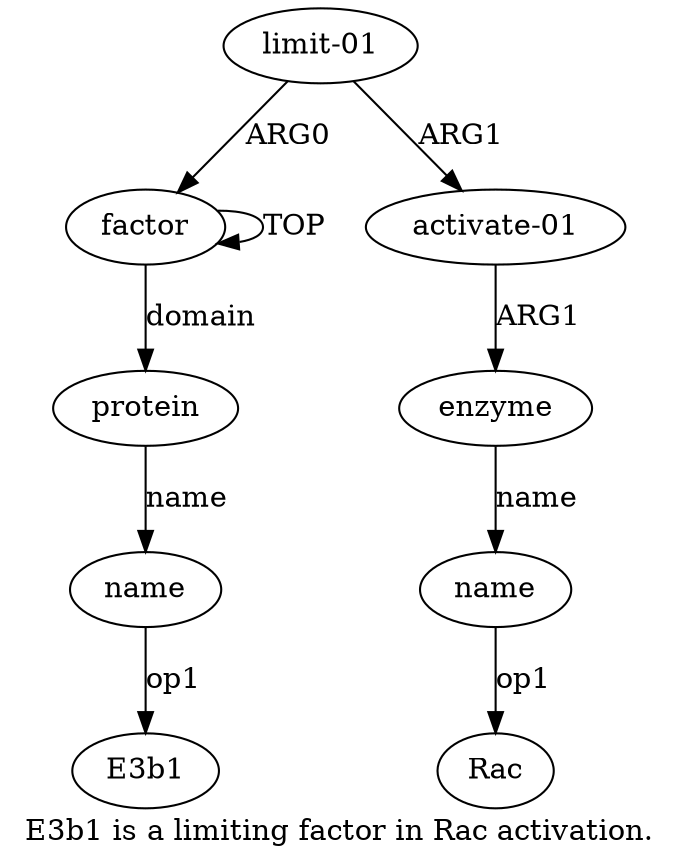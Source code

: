 digraph  {
	graph [label="E3b1 is a limiting factor in Rac activation."];
	node [label="\N"];
	"a4 Rac"	 [color=black,
		gold_ind=-1,
		gold_label=Rac,
		label=Rac,
		test_ind=-1,
		test_label=Rac];
	"a6 E3b1"	 [color=black,
		gold_ind=-1,
		gold_label=E3b1,
		label=E3b1,
		test_ind=-1,
		test_label=E3b1];
	a1	 [color=black,
		gold_ind=1,
		gold_label="limit-01",
		label="limit-01",
		test_ind=1,
		test_label="limit-01"];
	a0	 [color=black,
		gold_ind=0,
		gold_label=factor,
		label=factor,
		test_ind=0,
		test_label=factor];
	a1 -> a0 [key=0,
	color=black,
	gold_label=ARG0,
	label=ARG0,
	test_label=ARG0];
a2 [color=black,
	gold_ind=2,
	gold_label="activate-01",
	label="activate-01",
	test_ind=2,
	test_label="activate-01"];
a1 -> a2 [key=0,
color=black,
gold_label=ARG1,
label=ARG1,
test_label=ARG1];
a0 -> a0 [key=0,
color=black,
gold_label=TOP,
label=TOP,
test_label=TOP];
a5 [color=black,
gold_ind=5,
gold_label=protein,
label=protein,
test_ind=5,
test_label=protein];
a0 -> a5 [key=0,
color=black,
gold_label=domain,
label=domain,
test_label=domain];
a3 [color=black,
gold_ind=3,
gold_label=enzyme,
label=enzyme,
test_ind=3,
test_label=enzyme];
a4 [color=black,
gold_ind=4,
gold_label=name,
label=name,
test_ind=4,
test_label=name];
a3 -> a4 [key=0,
color=black,
gold_label=name,
label=name,
test_label=name];
a2 -> a3 [key=0,
color=black,
gold_label=ARG1,
label=ARG1,
test_label=ARG1];
a6 [color=black,
gold_ind=6,
gold_label=name,
label=name,
test_ind=6,
test_label=name];
a5 -> a6 [key=0,
color=black,
gold_label=name,
label=name,
test_label=name];
a4 -> "a4 Rac" [key=0,
color=black,
gold_label=op1,
label=op1,
test_label=op1];
a6 -> "a6 E3b1" [key=0,
color=black,
gold_label=op1,
label=op1,
test_label=op1];
}
